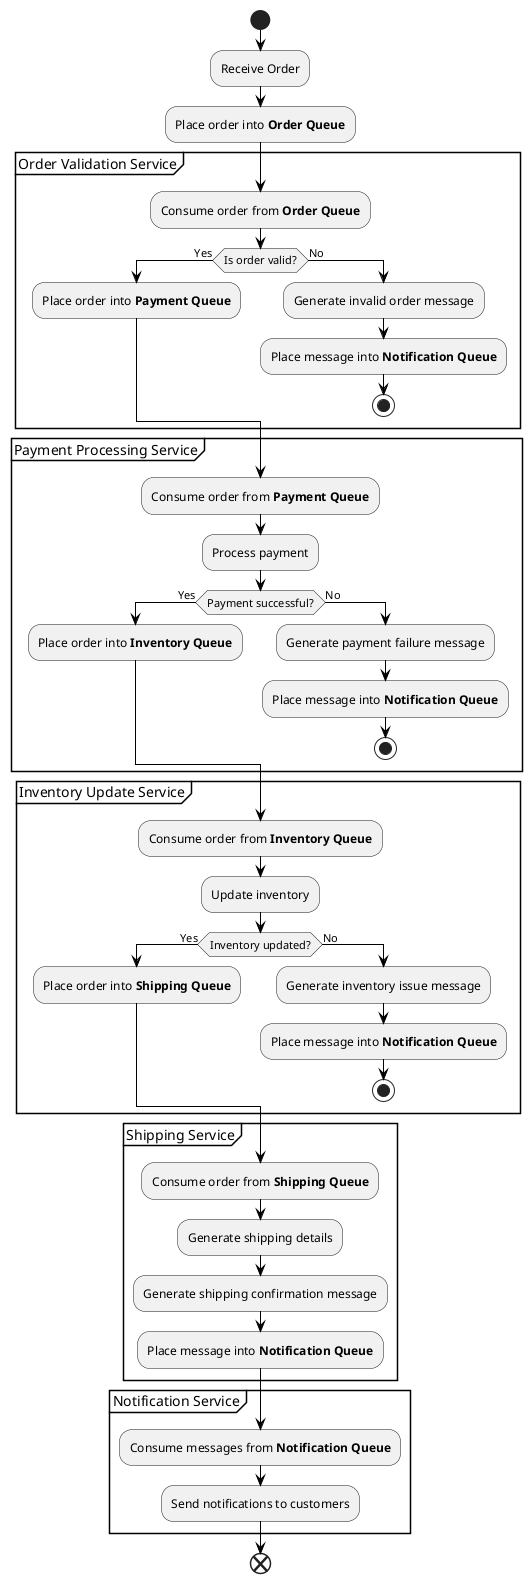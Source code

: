 @startuml
skinparam ArrowColor Black
skinparam ActorFontName Arial
skinparam ParticipantFontName Arial
skinparam LabelFontName Arial
skinparam RectangleFontName Arial

start

:Receive Order;
:Place order into **Order Queue**;


partition "Order Validation Service" {
    :Consume order from **Order Queue**;
    if (Is order valid?) then (Yes)
        :Place order into **Payment Queue**;
    else (No)
        :Generate invalid order message;
        :Place message into **Notification Queue**;
        stop
    endif
}

 
partition "Payment Processing Service" {
    :Consume order from **Payment Queue**;
    :Process payment;
    if (Payment successful?) then (Yes)
        :Place order into **Inventory Queue**;
    else (No)
        :Generate payment failure message;
        :Place message into **Notification Queue**;
        stop
    endif
}

 
partition "Inventory Update Service" {
    :Consume order from **Inventory Queue**;
    :Update inventory;
    if (Inventory updated?) then (Yes)
        :Place order into **Shipping Queue**;
    else (No)
        :Generate inventory issue message;
        :Place message into **Notification Queue**;
        stop
    endif
}

 
partition "Shipping Service" {
    :Consume order from **Shipping Queue**;
    :Generate shipping details;
    :Generate shipping confirmation message;
    :Place message into **Notification Queue**;
}


partition "Notification Service" {
    :Consume messages from **Notification Queue**;
    :Send notifications to customers;
}

end
@enduml

